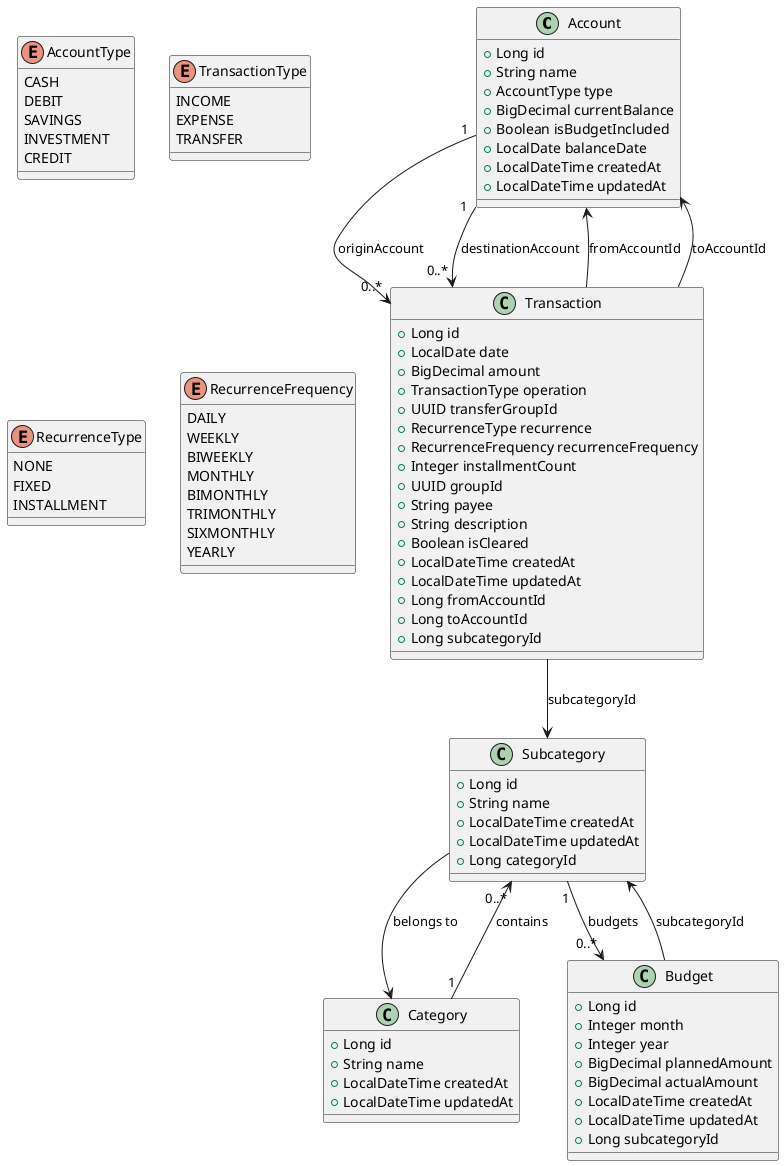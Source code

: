 @startuml

class Account {
  +Long id
  +String name
  +AccountType type
  +BigDecimal currentBalance
  +Boolean isBudgetIncluded
  +LocalDate balanceDate
  +LocalDateTime createdAt
  +LocalDateTime updatedAt
}

enum AccountType {
  CASH
  DEBIT
  SAVINGS
  INVESTMENT
  CREDIT
}

class Category {
  +Long id
  +String name
  +LocalDateTime createdAt
  +LocalDateTime updatedAt
}

class Subcategory {
  +Long id
  +String name
  +LocalDateTime createdAt
  +LocalDateTime updatedAt
  +Long categoryId
}

class Transaction {
  +Long id
  +LocalDate date
  +BigDecimal amount
  +TransactionType operation
  +UUID transferGroupId
  +RecurrenceType recurrence
  +RecurrenceFrequency recurrenceFrequency
  +Integer installmentCount
  +UUID groupId
  +String payee
  +String description
  +Boolean isCleared
  +LocalDateTime createdAt
  +LocalDateTime updatedAt
  +Long fromAccountId
  +Long toAccountId
  +Long subcategoryId
}

enum TransactionType {
  INCOME
  EXPENSE
  TRANSFER
}

enum RecurrenceType {
  NONE
  FIXED
  INSTALLMENT
}

enum RecurrenceFrequency {
  DAILY
  WEEKLY
  BIWEEKLY
  MONTHLY
  BIMONTHLY
  TRIMONTHLY
  SIXMONTHLY
  YEARLY
}

class Budget {
  +Long id
  +Integer month
  +Integer year
  +BigDecimal plannedAmount
  +BigDecimal actualAmount
  +LocalDateTime createdAt
  +LocalDateTime updatedAt
  +Long subcategoryId
}

' RELATIONSHIPS
Subcategory --> Category : belongs to
Transaction --> Account : fromAccountId
Transaction --> Account : toAccountId
Transaction --> Subcategory : subcategoryId
Budget --> Subcategory : subcategoryId
Account "1" --> "0..*" Transaction : originAccount
Account "1" --> "0..*" Transaction : destinationAccount
Category "1" --> "0..*" Subcategory : contains
Subcategory "1" --> "0..*" Budget : budgets

@enduml
